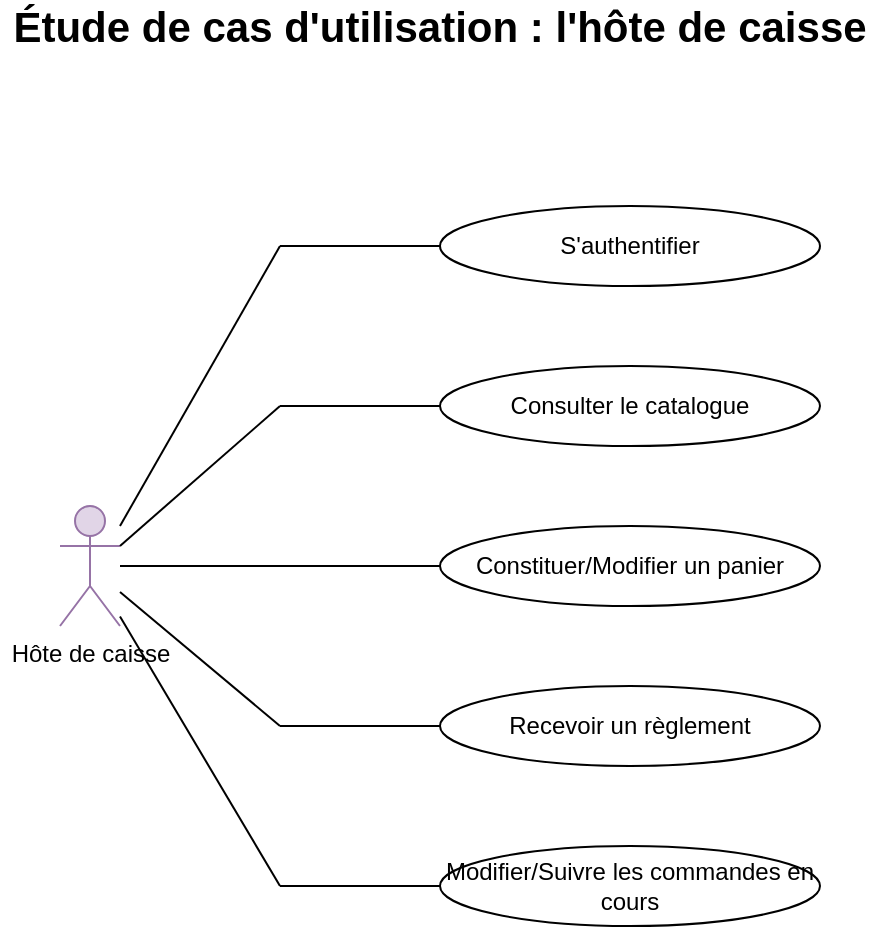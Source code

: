 <mxfile version="13.0.1" type="github">
  <diagram id="ceZ9f2kLIBMmKW1hbyQC" name="Page-1">
    <mxGraphModel dx="946" dy="536" grid="1" gridSize="10" guides="1" tooltips="1" connect="1" arrows="1" fold="1" page="1" pageScale="1" pageWidth="827" pageHeight="1169" math="0" shadow="0">
      <root>
        <mxCell id="0" />
        <mxCell id="1" parent="0" />
        <mxCell id="Xy7lXYXVQ5Ji8QcNzvNE-1" value="Hôte de caisse" style="shape=umlActor;verticalLabelPosition=bottom;labelBackgroundColor=#ffffff;verticalAlign=top;html=1;outlineConnect=0;fillColor=#e1d5e7;strokeColor=#9673a6;" vertex="1" parent="1">
          <mxGeometry x="50" y="290" width="30" height="60" as="geometry" />
        </mxCell>
        <mxCell id="Xy7lXYXVQ5Ji8QcNzvNE-2" value="S&#39;authentifier" style="ellipse;whiteSpace=wrap;html=1;" vertex="1" parent="1">
          <mxGeometry x="240" y="140" width="190" height="40" as="geometry" />
        </mxCell>
        <mxCell id="Xy7lXYXVQ5Ji8QcNzvNE-4" value="Constituer/Modifier un panier" style="ellipse;whiteSpace=wrap;html=1;" vertex="1" parent="1">
          <mxGeometry x="240" y="300" width="190" height="40" as="geometry" />
        </mxCell>
        <mxCell id="Xy7lXYXVQ5Ji8QcNzvNE-6" value="Consulter le catalogue" style="ellipse;whiteSpace=wrap;html=1;" vertex="1" parent="1">
          <mxGeometry x="240" y="220" width="190" height="40" as="geometry" />
        </mxCell>
        <mxCell id="Xy7lXYXVQ5Ji8QcNzvNE-7" value="Recevoir un règlement" style="ellipse;whiteSpace=wrap;html=1;" vertex="1" parent="1">
          <mxGeometry x="240" y="380" width="190" height="40" as="geometry" />
        </mxCell>
        <mxCell id="Xy7lXYXVQ5Ji8QcNzvNE-8" value="Modifier/Suivre les commandes en cours" style="ellipse;whiteSpace=wrap;html=1;" vertex="1" parent="1">
          <mxGeometry x="240" y="460" width="190" height="40" as="geometry" />
        </mxCell>
        <mxCell id="Xy7lXYXVQ5Ji8QcNzvNE-9" value="" style="endArrow=none;html=1;entryX=0;entryY=0.5;entryDx=0;entryDy=0;" edge="1" parent="1" target="Xy7lXYXVQ5Ji8QcNzvNE-2">
          <mxGeometry width="50" height="50" relative="1" as="geometry">
            <mxPoint x="160" y="160" as="sourcePoint" />
            <mxPoint x="440" y="290" as="targetPoint" />
          </mxGeometry>
        </mxCell>
        <mxCell id="Xy7lXYXVQ5Ji8QcNzvNE-10" value="" style="endArrow=none;html=1;entryX=0;entryY=0.5;entryDx=0;entryDy=0;" edge="1" parent="1" target="Xy7lXYXVQ5Ji8QcNzvNE-6">
          <mxGeometry width="50" height="50" relative="1" as="geometry">
            <mxPoint x="160" y="240" as="sourcePoint" />
            <mxPoint x="440" y="290" as="targetPoint" />
          </mxGeometry>
        </mxCell>
        <mxCell id="Xy7lXYXVQ5Ji8QcNzvNE-11" value="" style="endArrow=none;html=1;exitX=0;exitY=0.5;exitDx=0;exitDy=0;" edge="1" parent="1" source="Xy7lXYXVQ5Ji8QcNzvNE-4">
          <mxGeometry width="50" height="50" relative="1" as="geometry">
            <mxPoint x="390" y="340" as="sourcePoint" />
            <mxPoint x="160" y="320" as="targetPoint" />
          </mxGeometry>
        </mxCell>
        <mxCell id="Xy7lXYXVQ5Ji8QcNzvNE-12" value="" style="endArrow=none;html=1;entryX=0;entryY=0.5;entryDx=0;entryDy=0;" edge="1" parent="1" target="Xy7lXYXVQ5Ji8QcNzvNE-7">
          <mxGeometry width="50" height="50" relative="1" as="geometry">
            <mxPoint x="160" y="400" as="sourcePoint" />
            <mxPoint x="440" y="290" as="targetPoint" />
          </mxGeometry>
        </mxCell>
        <mxCell id="Xy7lXYXVQ5Ji8QcNzvNE-13" value="" style="endArrow=none;html=1;exitX=0;exitY=0.5;exitDx=0;exitDy=0;" edge="1" parent="1" source="Xy7lXYXVQ5Ji8QcNzvNE-8">
          <mxGeometry width="50" height="50" relative="1" as="geometry">
            <mxPoint x="390" y="340" as="sourcePoint" />
            <mxPoint x="160" y="480" as="targetPoint" />
          </mxGeometry>
        </mxCell>
        <mxCell id="Xy7lXYXVQ5Ji8QcNzvNE-14" value="" style="endArrow=none;html=1;" edge="1" parent="1">
          <mxGeometry width="50" height="50" relative="1" as="geometry">
            <mxPoint x="160" y="160" as="sourcePoint" />
            <mxPoint x="80" y="300" as="targetPoint" />
          </mxGeometry>
        </mxCell>
        <mxCell id="Xy7lXYXVQ5Ji8QcNzvNE-15" value="" style="endArrow=none;html=1;exitX=1;exitY=0.333;exitDx=0;exitDy=0;exitPerimeter=0;" edge="1" parent="1" source="Xy7lXYXVQ5Ji8QcNzvNE-1">
          <mxGeometry width="50" height="50" relative="1" as="geometry">
            <mxPoint x="390" y="340" as="sourcePoint" />
            <mxPoint x="160" y="240" as="targetPoint" />
          </mxGeometry>
        </mxCell>
        <mxCell id="Xy7lXYXVQ5Ji8QcNzvNE-16" value="" style="endArrow=none;html=1;" edge="1" parent="1" target="Xy7lXYXVQ5Ji8QcNzvNE-1">
          <mxGeometry width="50" height="50" relative="1" as="geometry">
            <mxPoint x="170" y="320" as="sourcePoint" />
            <mxPoint x="440" y="290" as="targetPoint" />
          </mxGeometry>
        </mxCell>
        <mxCell id="Xy7lXYXVQ5Ji8QcNzvNE-17" value="" style="endArrow=none;html=1;" edge="1" parent="1">
          <mxGeometry width="50" height="50" relative="1" as="geometry">
            <mxPoint x="80" y="333" as="sourcePoint" />
            <mxPoint x="160" y="400" as="targetPoint" />
          </mxGeometry>
        </mxCell>
        <mxCell id="Xy7lXYXVQ5Ji8QcNzvNE-18" value="" style="endArrow=none;html=1;" edge="1" parent="1" source="Xy7lXYXVQ5Ji8QcNzvNE-1">
          <mxGeometry width="50" height="50" relative="1" as="geometry">
            <mxPoint x="390" y="340" as="sourcePoint" />
            <mxPoint x="160" y="480" as="targetPoint" />
          </mxGeometry>
        </mxCell>
        <mxCell id="Xy7lXYXVQ5Ji8QcNzvNE-19" value="&lt;font size=&quot;1&quot;&gt;&lt;b style=&quot;font-size: 21px&quot;&gt;Étude de cas d&#39;utilisation : l&#39;hôte de caisse&lt;/b&gt;&lt;/font&gt;" style="text;html=1;strokeColor=none;fillColor=none;align=center;verticalAlign=middle;whiteSpace=wrap;rounded=0;" vertex="1" parent="1">
          <mxGeometry x="20" y="40" width="440" height="20" as="geometry" />
        </mxCell>
      </root>
    </mxGraphModel>
  </diagram>
</mxfile>
